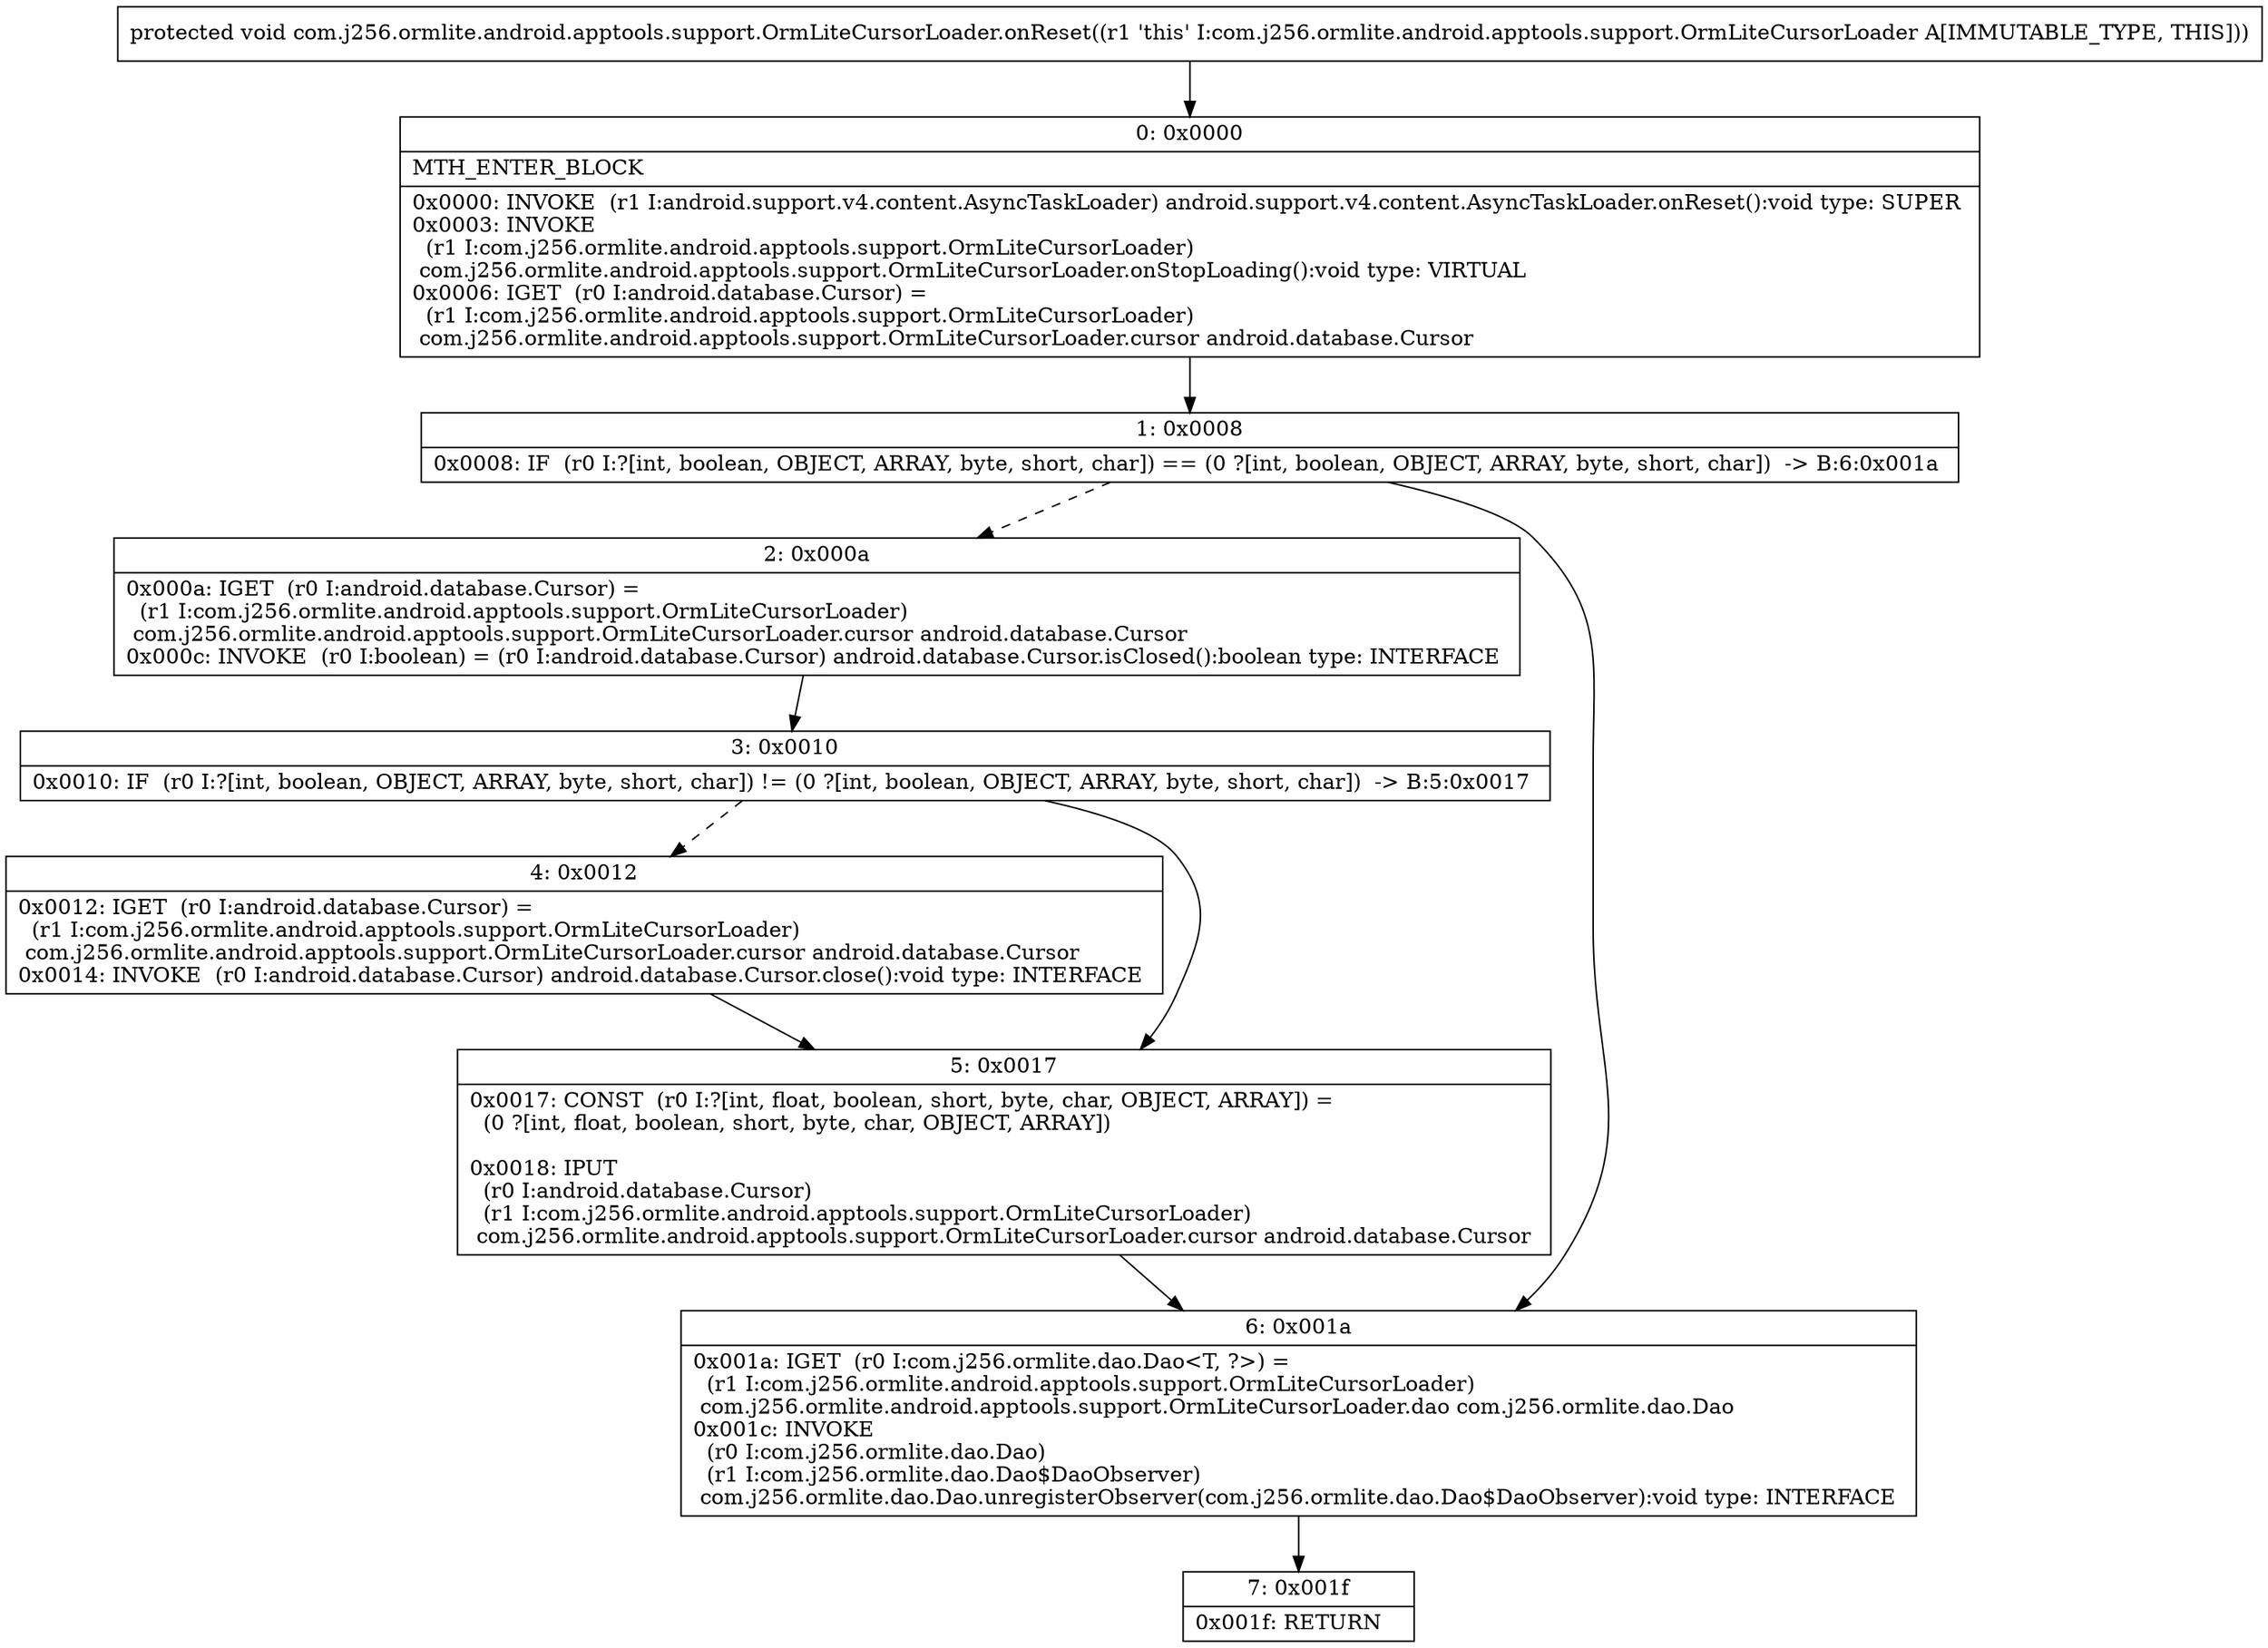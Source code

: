 digraph "CFG forcom.j256.ormlite.android.apptools.support.OrmLiteCursorLoader.onReset()V" {
Node_0 [shape=record,label="{0\:\ 0x0000|MTH_ENTER_BLOCK\l|0x0000: INVOKE  (r1 I:android.support.v4.content.AsyncTaskLoader) android.support.v4.content.AsyncTaskLoader.onReset():void type: SUPER \l0x0003: INVOKE  \l  (r1 I:com.j256.ormlite.android.apptools.support.OrmLiteCursorLoader)\l com.j256.ormlite.android.apptools.support.OrmLiteCursorLoader.onStopLoading():void type: VIRTUAL \l0x0006: IGET  (r0 I:android.database.Cursor) = \l  (r1 I:com.j256.ormlite.android.apptools.support.OrmLiteCursorLoader)\l com.j256.ormlite.android.apptools.support.OrmLiteCursorLoader.cursor android.database.Cursor \l}"];
Node_1 [shape=record,label="{1\:\ 0x0008|0x0008: IF  (r0 I:?[int, boolean, OBJECT, ARRAY, byte, short, char]) == (0 ?[int, boolean, OBJECT, ARRAY, byte, short, char])  \-\> B:6:0x001a \l}"];
Node_2 [shape=record,label="{2\:\ 0x000a|0x000a: IGET  (r0 I:android.database.Cursor) = \l  (r1 I:com.j256.ormlite.android.apptools.support.OrmLiteCursorLoader)\l com.j256.ormlite.android.apptools.support.OrmLiteCursorLoader.cursor android.database.Cursor \l0x000c: INVOKE  (r0 I:boolean) = (r0 I:android.database.Cursor) android.database.Cursor.isClosed():boolean type: INTERFACE \l}"];
Node_3 [shape=record,label="{3\:\ 0x0010|0x0010: IF  (r0 I:?[int, boolean, OBJECT, ARRAY, byte, short, char]) != (0 ?[int, boolean, OBJECT, ARRAY, byte, short, char])  \-\> B:5:0x0017 \l}"];
Node_4 [shape=record,label="{4\:\ 0x0012|0x0012: IGET  (r0 I:android.database.Cursor) = \l  (r1 I:com.j256.ormlite.android.apptools.support.OrmLiteCursorLoader)\l com.j256.ormlite.android.apptools.support.OrmLiteCursorLoader.cursor android.database.Cursor \l0x0014: INVOKE  (r0 I:android.database.Cursor) android.database.Cursor.close():void type: INTERFACE \l}"];
Node_5 [shape=record,label="{5\:\ 0x0017|0x0017: CONST  (r0 I:?[int, float, boolean, short, byte, char, OBJECT, ARRAY]) = \l  (0 ?[int, float, boolean, short, byte, char, OBJECT, ARRAY])\l \l0x0018: IPUT  \l  (r0 I:android.database.Cursor)\l  (r1 I:com.j256.ormlite.android.apptools.support.OrmLiteCursorLoader)\l com.j256.ormlite.android.apptools.support.OrmLiteCursorLoader.cursor android.database.Cursor \l}"];
Node_6 [shape=record,label="{6\:\ 0x001a|0x001a: IGET  (r0 I:com.j256.ormlite.dao.Dao\<T, ?\>) = \l  (r1 I:com.j256.ormlite.android.apptools.support.OrmLiteCursorLoader)\l com.j256.ormlite.android.apptools.support.OrmLiteCursorLoader.dao com.j256.ormlite.dao.Dao \l0x001c: INVOKE  \l  (r0 I:com.j256.ormlite.dao.Dao)\l  (r1 I:com.j256.ormlite.dao.Dao$DaoObserver)\l com.j256.ormlite.dao.Dao.unregisterObserver(com.j256.ormlite.dao.Dao$DaoObserver):void type: INTERFACE \l}"];
Node_7 [shape=record,label="{7\:\ 0x001f|0x001f: RETURN   \l}"];
MethodNode[shape=record,label="{protected void com.j256.ormlite.android.apptools.support.OrmLiteCursorLoader.onReset((r1 'this' I:com.j256.ormlite.android.apptools.support.OrmLiteCursorLoader A[IMMUTABLE_TYPE, THIS])) }"];
MethodNode -> Node_0;
Node_0 -> Node_1;
Node_1 -> Node_2[style=dashed];
Node_1 -> Node_6;
Node_2 -> Node_3;
Node_3 -> Node_4[style=dashed];
Node_3 -> Node_5;
Node_4 -> Node_5;
Node_5 -> Node_6;
Node_6 -> Node_7;
}

